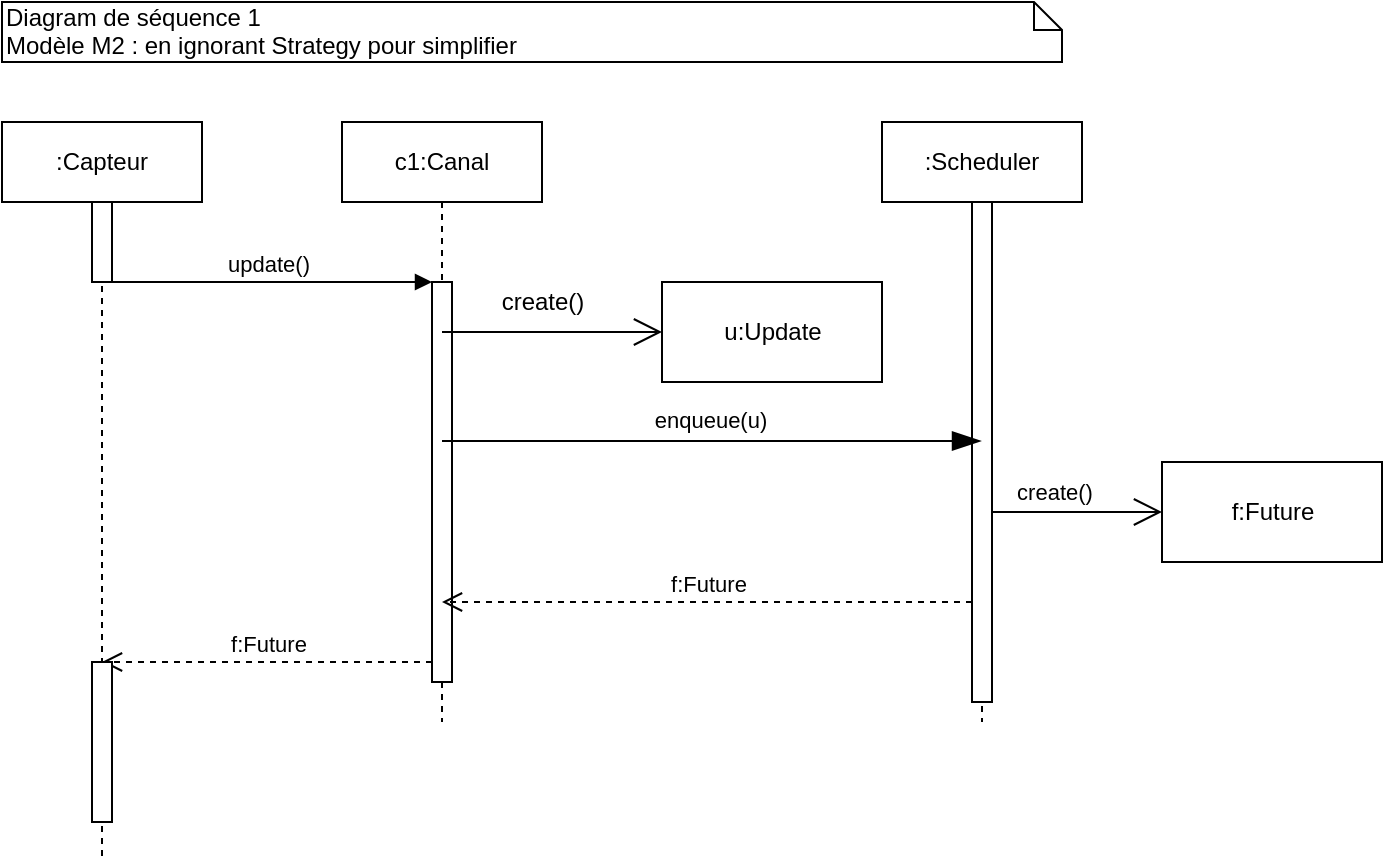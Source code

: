<mxfile version="13.8.1" type="device"><diagram id="hh0dWS50WSqSOMgg48rc" name="Page-1"><mxGraphModel dx="1422" dy="798" grid="1" gridSize="10" guides="1" tooltips="1" connect="1" arrows="1" fold="1" page="1" pageScale="1" pageWidth="827" pageHeight="1169" math="0" shadow="0"><root><mxCell id="0"/><mxCell id="1" parent="0"/><mxCell id="5Mk0jB357H-u3n3aLshn-1" value="Diagram de séquence 1&lt;br&gt;Modèle M2 : en ignorant Strategy pour simplifier" style="shape=note;whiteSpace=wrap;html=1;size=14;verticalAlign=top;align=left;spacingTop=-6;" parent="1" vertex="1"><mxGeometry x="80" y="20" width="530" height="30" as="geometry"/></mxCell><mxCell id="5Mk0jB357H-u3n3aLshn-2" value=":Capteur" style="shape=umlLifeline;perimeter=lifelinePerimeter;whiteSpace=wrap;html=1;container=1;collapsible=0;recursiveResize=0;outlineConnect=0;" parent="1" vertex="1"><mxGeometry x="80" y="80" width="100" height="370" as="geometry"/></mxCell><mxCell id="5Mk0jB357H-u3n3aLshn-5" value="" style="html=1;points=[];perimeter=orthogonalPerimeter;" parent="5Mk0jB357H-u3n3aLshn-2" vertex="1"><mxGeometry x="45" y="40" width="10" height="40" as="geometry"/></mxCell><mxCell id="5Mk0jB357H-u3n3aLshn-3" value="c1:Canal" style="shape=umlLifeline;perimeter=lifelinePerimeter;whiteSpace=wrap;html=1;container=1;collapsible=0;recursiveResize=0;outlineConnect=0;" parent="1" vertex="1"><mxGeometry x="250" y="80" width="100" height="300" as="geometry"/></mxCell><mxCell id="5Mk0jB357H-u3n3aLshn-8" value="" style="html=1;points=[];perimeter=orthogonalPerimeter;" parent="5Mk0jB357H-u3n3aLshn-3" vertex="1"><mxGeometry x="45" y="80" width="10" height="200" as="geometry"/></mxCell><mxCell id="5Mk0jB357H-u3n3aLshn-4" value=":Scheduler" style="shape=umlLifeline;perimeter=lifelinePerimeter;whiteSpace=wrap;html=1;container=1;collapsible=0;recursiveResize=0;outlineConnect=0;" parent="1" vertex="1"><mxGeometry x="520" y="80" width="100" height="300" as="geometry"/></mxCell><mxCell id="5Mk0jB357H-u3n3aLshn-6" value="" style="html=1;points=[];perimeter=orthogonalPerimeter;" parent="5Mk0jB357H-u3n3aLshn-4" vertex="1"><mxGeometry x="45" y="40" width="10" height="250" as="geometry"/></mxCell><mxCell id="5Mk0jB357H-u3n3aLshn-9" value="update()" style="html=1;verticalAlign=bottom;endArrow=block;entryX=0;entryY=0;" parent="1" source="5Mk0jB357H-u3n3aLshn-2" target="5Mk0jB357H-u3n3aLshn-8" edge="1"><mxGeometry relative="1" as="geometry"><mxPoint x="220" y="180" as="sourcePoint"/></mxGeometry></mxCell><mxCell id="5Mk0jB357H-u3n3aLshn-11" value="u:Update" style="html=1;" parent="1" vertex="1"><mxGeometry x="410" y="160" width="110" height="50" as="geometry"/></mxCell><mxCell id="5Mk0jB357H-u3n3aLshn-12" value="" style="endArrow=open;endFill=1;endSize=12;html=1;entryX=0;entryY=0.5;entryDx=0;entryDy=0;" parent="1" source="5Mk0jB357H-u3n3aLshn-3" target="5Mk0jB357H-u3n3aLshn-11" edge="1"><mxGeometry width="160" relative="1" as="geometry"><mxPoint x="320" y="184.5" as="sourcePoint"/><mxPoint x="386.5" y="184.5" as="targetPoint"/></mxGeometry></mxCell><mxCell id="5Mk0jB357H-u3n3aLshn-13" value="create()" style="text;html=1;align=center;verticalAlign=middle;resizable=0;points=[];autosize=1;" parent="1" vertex="1"><mxGeometry x="320" y="160" width="60" height="20" as="geometry"/></mxCell><mxCell id="5Mk0jB357H-u3n3aLshn-14" value="enqueue(u)" style="endArrow=blockThin;endFill=1;endSize=12;html=1;" parent="1" edge="1"><mxGeometry x="-0.006" y="12" width="160" relative="1" as="geometry"><mxPoint x="300" y="239.5" as="sourcePoint"/><mxPoint x="569.5" y="239.5" as="targetPoint"/><mxPoint y="1" as="offset"/></mxGeometry></mxCell><mxCell id="5Mk0jB357H-u3n3aLshn-15" value="f:Future" style="html=1;verticalAlign=bottom;endArrow=open;dashed=1;endSize=8;exitX=0;exitY=0.95;" parent="1" target="5Mk0jB357H-u3n3aLshn-3" edge="1"><mxGeometry relative="1" as="geometry"><mxPoint x="470" y="320" as="targetPoint"/><mxPoint x="565" y="320.0" as="sourcePoint"/></mxGeometry></mxCell><mxCell id="5Mk0jB357H-u3n3aLshn-10" value="f:Future" style="html=1;verticalAlign=bottom;endArrow=open;dashed=1;endSize=8;exitX=0;exitY=0.95;" parent="1" source="5Mk0jB357H-u3n3aLshn-8" target="5Mk0jB357H-u3n3aLshn-2" edge="1"><mxGeometry relative="1" as="geometry"><mxPoint x="200" y="312" as="targetPoint"/></mxGeometry></mxCell><mxCell id="5Mk0jB357H-u3n3aLshn-16" value="" style="html=1;points=[];perimeter=orthogonalPerimeter;" parent="1" vertex="1"><mxGeometry x="125" y="350" width="10" height="80" as="geometry"/></mxCell><mxCell id="5Mk0jB357H-u3n3aLshn-17" value="f:Future" style="html=1;" parent="1" vertex="1"><mxGeometry x="660" y="250" width="110" height="50" as="geometry"/></mxCell><mxCell id="5Mk0jB357H-u3n3aLshn-19" value="" style="endArrow=open;endFill=1;endSize=12;html=1;entryX=0;entryY=0.5;entryDx=0;entryDy=0;" parent="1" source="5Mk0jB357H-u3n3aLshn-6" target="5Mk0jB357H-u3n3aLshn-17" edge="1"><mxGeometry width="160" relative="1" as="geometry"><mxPoint x="590" y="274.5" as="sourcePoint"/><mxPoint x="700.5" y="274.5" as="targetPoint"/></mxGeometry></mxCell><mxCell id="5Mk0jB357H-u3n3aLshn-20" value="create()" style="edgeLabel;html=1;align=center;verticalAlign=middle;resizable=0;points=[];" parent="5Mk0jB357H-u3n3aLshn-19" vertex="1" connectable="0"><mxGeometry x="-0.271" y="4" relative="1" as="geometry"><mxPoint y="-6" as="offset"/></mxGeometry></mxCell></root></mxGraphModel></diagram></mxfile>